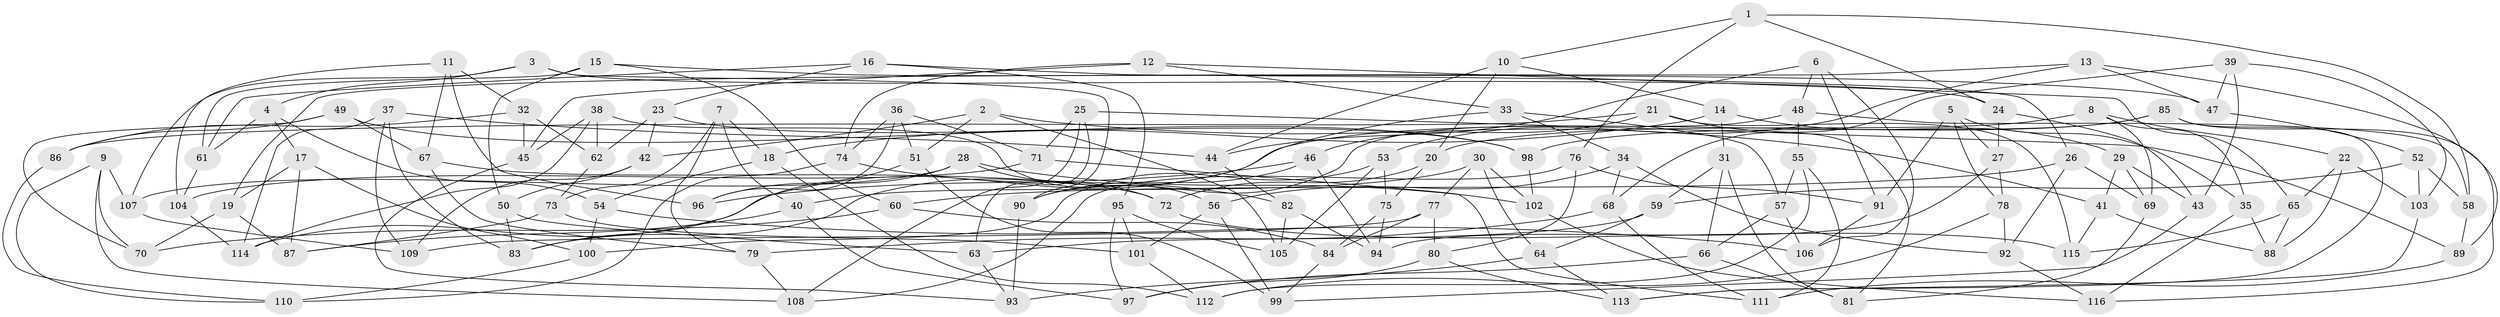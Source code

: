 // Generated by graph-tools (version 1.1) at 2025/50/03/09/25 03:50:44]
// undirected, 116 vertices, 232 edges
graph export_dot {
graph [start="1"]
  node [color=gray90,style=filled];
  1;
  2;
  3;
  4;
  5;
  6;
  7;
  8;
  9;
  10;
  11;
  12;
  13;
  14;
  15;
  16;
  17;
  18;
  19;
  20;
  21;
  22;
  23;
  24;
  25;
  26;
  27;
  28;
  29;
  30;
  31;
  32;
  33;
  34;
  35;
  36;
  37;
  38;
  39;
  40;
  41;
  42;
  43;
  44;
  45;
  46;
  47;
  48;
  49;
  50;
  51;
  52;
  53;
  54;
  55;
  56;
  57;
  58;
  59;
  60;
  61;
  62;
  63;
  64;
  65;
  66;
  67;
  68;
  69;
  70;
  71;
  72;
  73;
  74;
  75;
  76;
  77;
  78;
  79;
  80;
  81;
  82;
  83;
  84;
  85;
  86;
  87;
  88;
  89;
  90;
  91;
  92;
  93;
  94;
  95;
  96;
  97;
  98;
  99;
  100;
  101;
  102;
  103;
  104;
  105;
  106;
  107;
  108;
  109;
  110;
  111;
  112;
  113;
  114;
  115;
  116;
  1 -- 24;
  1 -- 10;
  1 -- 76;
  1 -- 58;
  2 -- 41;
  2 -- 51;
  2 -- 105;
  2 -- 42;
  3 -- 24;
  3 -- 107;
  3 -- 90;
  3 -- 4;
  4 -- 54;
  4 -- 61;
  4 -- 17;
  5 -- 91;
  5 -- 78;
  5 -- 35;
  5 -- 27;
  6 -- 106;
  6 -- 91;
  6 -- 44;
  6 -- 48;
  7 -- 73;
  7 -- 40;
  7 -- 79;
  7 -- 18;
  8 -- 69;
  8 -- 20;
  8 -- 22;
  8 -- 35;
  9 -- 70;
  9 -- 110;
  9 -- 108;
  9 -- 107;
  10 -- 44;
  10 -- 14;
  10 -- 20;
  11 -- 32;
  11 -- 67;
  11 -- 96;
  11 -- 104;
  12 -- 33;
  12 -- 74;
  12 -- 45;
  12 -- 65;
  13 -- 53;
  13 -- 19;
  13 -- 47;
  13 -- 89;
  14 -- 29;
  14 -- 31;
  14 -- 18;
  15 -- 61;
  15 -- 50;
  15 -- 47;
  15 -- 60;
  16 -- 61;
  16 -- 23;
  16 -- 95;
  16 -- 26;
  17 -- 100;
  17 -- 87;
  17 -- 19;
  18 -- 112;
  18 -- 54;
  19 -- 70;
  19 -- 87;
  20 -- 72;
  20 -- 75;
  21 -- 115;
  21 -- 81;
  21 -- 46;
  21 -- 86;
  22 -- 103;
  22 -- 88;
  22 -- 65;
  23 -- 98;
  23 -- 42;
  23 -- 62;
  24 -- 27;
  24 -- 43;
  25 -- 71;
  25 -- 89;
  25 -- 63;
  25 -- 108;
  26 -- 60;
  26 -- 92;
  26 -- 69;
  27 -- 94;
  27 -- 78;
  28 -- 72;
  28 -- 102;
  28 -- 107;
  28 -- 96;
  29 -- 41;
  29 -- 69;
  29 -- 43;
  30 -- 77;
  30 -- 64;
  30 -- 102;
  30 -- 40;
  31 -- 59;
  31 -- 66;
  31 -- 81;
  32 -- 86;
  32 -- 62;
  32 -- 45;
  33 -- 34;
  33 -- 57;
  33 -- 83;
  34 -- 92;
  34 -- 56;
  34 -- 68;
  35 -- 88;
  35 -- 116;
  36 -- 51;
  36 -- 71;
  36 -- 96;
  36 -- 74;
  37 -- 44;
  37 -- 83;
  37 -- 114;
  37 -- 109;
  38 -- 45;
  38 -- 114;
  38 -- 62;
  38 -- 56;
  39 -- 43;
  39 -- 103;
  39 -- 47;
  39 -- 68;
  40 -- 87;
  40 -- 97;
  41 -- 115;
  41 -- 88;
  42 -- 109;
  42 -- 50;
  43 -- 99;
  44 -- 82;
  45 -- 93;
  46 -- 90;
  46 -- 96;
  46 -- 94;
  47 -- 52;
  48 -- 55;
  48 -- 90;
  48 -- 58;
  49 -- 86;
  49 -- 70;
  49 -- 67;
  49 -- 98;
  50 -- 83;
  50 -- 63;
  51 -- 83;
  51 -- 99;
  52 -- 59;
  52 -- 103;
  52 -- 58;
  53 -- 75;
  53 -- 100;
  53 -- 105;
  54 -- 106;
  54 -- 100;
  55 -- 57;
  55 -- 112;
  55 -- 111;
  56 -- 99;
  56 -- 101;
  57 -- 106;
  57 -- 66;
  58 -- 89;
  59 -- 63;
  59 -- 64;
  60 -- 70;
  60 -- 84;
  61 -- 104;
  62 -- 73;
  63 -- 93;
  64 -- 113;
  64 -- 93;
  65 -- 88;
  65 -- 115;
  66 -- 81;
  66 -- 97;
  67 -- 72;
  67 -- 79;
  68 -- 111;
  68 -- 79;
  69 -- 81;
  71 -- 104;
  71 -- 111;
  72 -- 115;
  73 -- 101;
  73 -- 87;
  74 -- 110;
  74 -- 82;
  75 -- 84;
  75 -- 94;
  76 -- 108;
  76 -- 91;
  76 -- 80;
  77 -- 109;
  77 -- 84;
  77 -- 80;
  78 -- 92;
  78 -- 112;
  79 -- 108;
  80 -- 113;
  80 -- 97;
  82 -- 94;
  82 -- 105;
  84 -- 99;
  85 -- 113;
  85 -- 114;
  85 -- 116;
  85 -- 98;
  86 -- 110;
  89 -- 111;
  90 -- 93;
  91 -- 106;
  92 -- 116;
  95 -- 101;
  95 -- 105;
  95 -- 97;
  98 -- 102;
  100 -- 110;
  101 -- 112;
  102 -- 116;
  103 -- 113;
  104 -- 114;
  107 -- 109;
}
